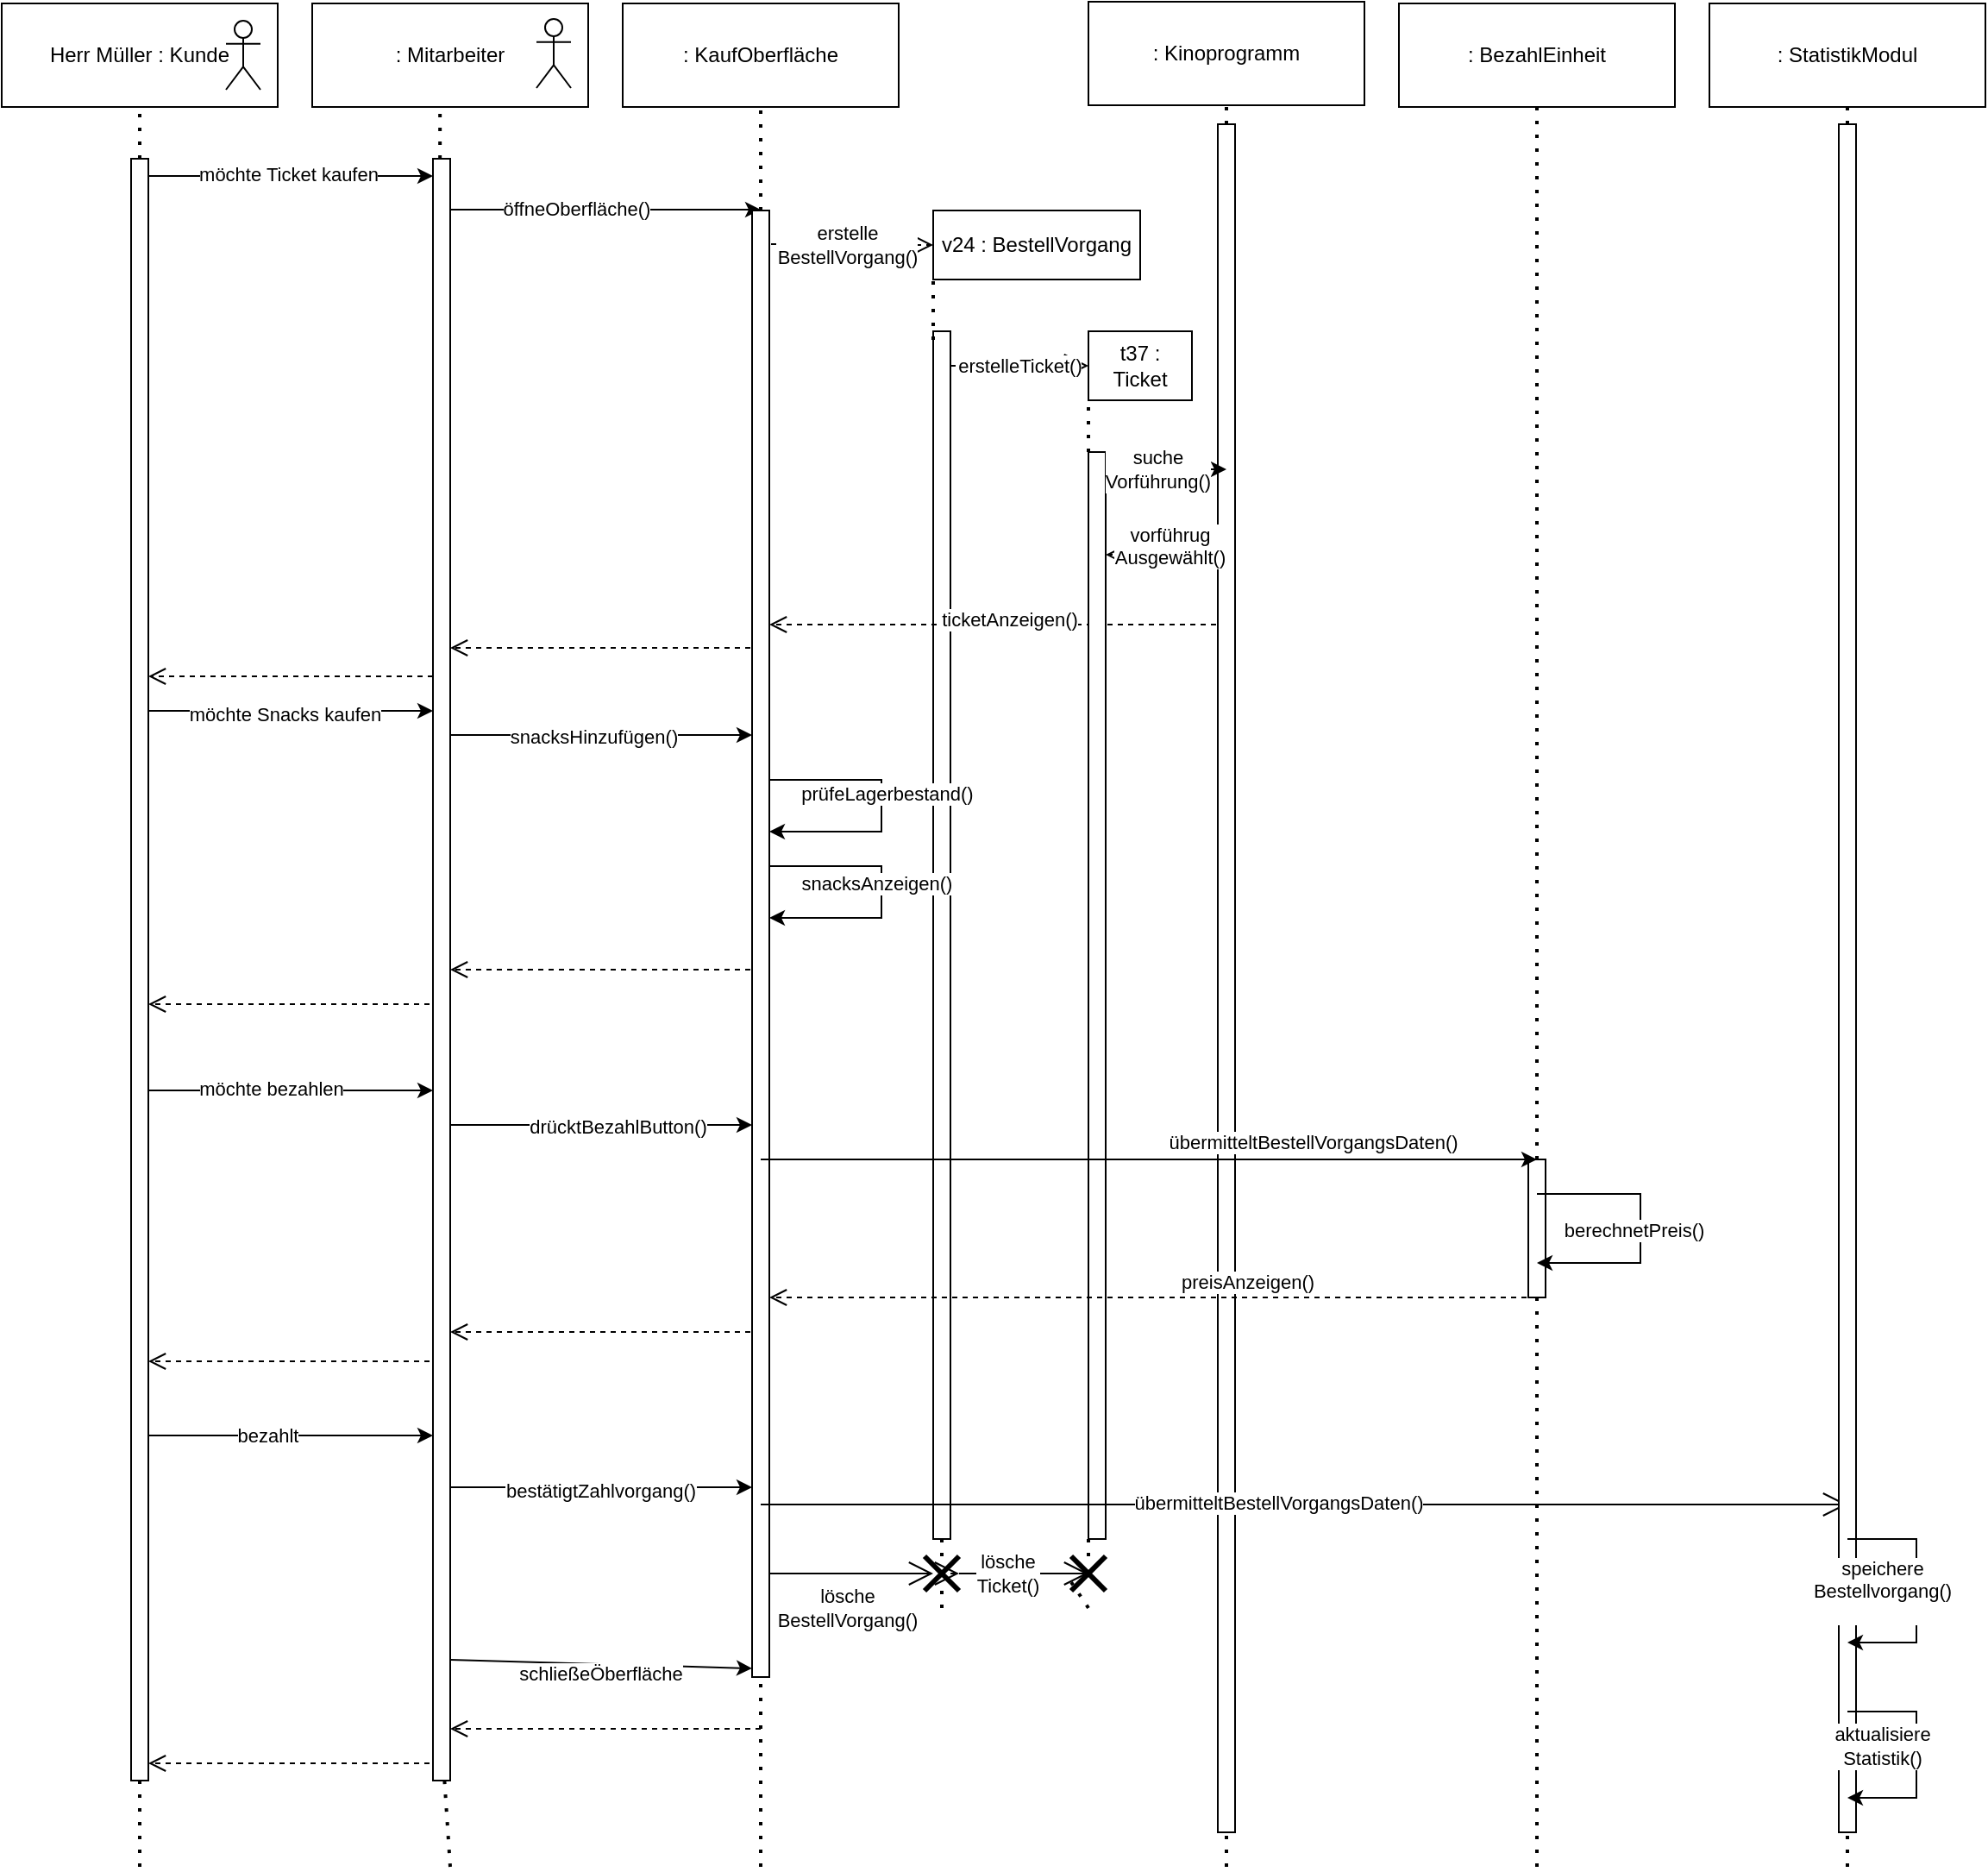 <mxfile version="24.1.0" type="device">
  <diagram name="Seite-1" id="PAceDOMzr4RV0H8RqxF8">
    <mxGraphModel dx="1434" dy="964" grid="1" gridSize="10" guides="1" tooltips="1" connect="1" arrows="1" fold="1" page="1" pageScale="1" pageWidth="1169" pageHeight="827" math="0" shadow="0">
      <root>
        <mxCell id="0" />
        <mxCell id="1" parent="0" />
        <mxCell id="lLSh_5JbdZohcwKLrEKR-1" value="Herr Müller : Kunde" style="rounded=0;whiteSpace=wrap;html=1;" vertex="1" parent="1">
          <mxGeometry x="10" y="40" width="160" height="60" as="geometry" />
        </mxCell>
        <mxCell id="lLSh_5JbdZohcwKLrEKR-2" value=": Mitarbeiter" style="rounded=0;whiteSpace=wrap;html=1;" vertex="1" parent="1">
          <mxGeometry x="190" y="40" width="160" height="60" as="geometry" />
        </mxCell>
        <mxCell id="lLSh_5JbdZohcwKLrEKR-3" value="" style="shape=umlActor;verticalLabelPosition=bottom;verticalAlign=top;html=1;outlineConnect=0;" vertex="1" parent="1">
          <mxGeometry x="140" y="50" width="20" height="40" as="geometry" />
        </mxCell>
        <mxCell id="lLSh_5JbdZohcwKLrEKR-6" value="" style="shape=umlActor;verticalLabelPosition=bottom;verticalAlign=top;html=1;outlineConnect=0;" vertex="1" parent="1">
          <mxGeometry x="320" y="49" width="20" height="40" as="geometry" />
        </mxCell>
        <mxCell id="lLSh_5JbdZohcwKLrEKR-7" value=": KaufOberfläche" style="rounded=0;whiteSpace=wrap;html=1;" vertex="1" parent="1">
          <mxGeometry x="370" y="40" width="160" height="60" as="geometry" />
        </mxCell>
        <mxCell id="lLSh_5JbdZohcwKLrEKR-8" value=": BezahlEinheit" style="rounded=0;whiteSpace=wrap;html=1;" vertex="1" parent="1">
          <mxGeometry x="820" y="40" width="160" height="60" as="geometry" />
        </mxCell>
        <mxCell id="lLSh_5JbdZohcwKLrEKR-9" value=": StatistikModul" style="rounded=0;whiteSpace=wrap;html=1;" vertex="1" parent="1">
          <mxGeometry x="1000" y="40" width="160" height="60" as="geometry" />
        </mxCell>
        <mxCell id="lLSh_5JbdZohcwKLrEKR-11" value="" style="endArrow=none;dashed=1;html=1;dashPattern=1 3;strokeWidth=2;rounded=0;entryX=0.5;entryY=1;entryDx=0;entryDy=0;" edge="1" parent="1" source="lLSh_5JbdZohcwKLrEKR-138" target="lLSh_5JbdZohcwKLrEKR-1">
          <mxGeometry width="50" height="50" relative="1" as="geometry">
            <mxPoint x="90" y="1120" as="sourcePoint" />
            <mxPoint x="90" y="100" as="targetPoint" />
          </mxGeometry>
        </mxCell>
        <mxCell id="lLSh_5JbdZohcwKLrEKR-13" value="" style="endArrow=none;dashed=1;html=1;dashPattern=1 3;strokeWidth=2;rounded=0;entryX=0.463;entryY=0.967;entryDx=0;entryDy=0;entryPerimeter=0;" edge="1" parent="1" source="lLSh_5JbdZohcwKLrEKR-140" target="lLSh_5JbdZohcwKLrEKR-2">
          <mxGeometry width="50" height="50" relative="1" as="geometry">
            <mxPoint x="270" y="1120" as="sourcePoint" />
            <mxPoint x="269.5" y="99" as="targetPoint" />
          </mxGeometry>
        </mxCell>
        <mxCell id="lLSh_5JbdZohcwKLrEKR-14" value="" style="endArrow=none;dashed=1;html=1;dashPattern=1 3;strokeWidth=2;rounded=0;entryX=0.5;entryY=1;entryDx=0;entryDy=0;" edge="1" parent="1" source="lLSh_5JbdZohcwKLrEKR-128" target="lLSh_5JbdZohcwKLrEKR-7">
          <mxGeometry width="50" height="50" relative="1" as="geometry">
            <mxPoint x="450" y="1120" as="sourcePoint" />
            <mxPoint x="449.5" y="99" as="targetPoint" />
          </mxGeometry>
        </mxCell>
        <mxCell id="lLSh_5JbdZohcwKLrEKR-15" value="" style="endArrow=none;dashed=1;html=1;dashPattern=1 3;strokeWidth=2;rounded=0;entryX=0.5;entryY=1;entryDx=0;entryDy=0;" edge="1" parent="1" source="lLSh_5JbdZohcwKLrEKR-134" target="lLSh_5JbdZohcwKLrEKR-8">
          <mxGeometry width="50" height="50" relative="1" as="geometry">
            <mxPoint x="900" y="1120" as="sourcePoint" />
            <mxPoint x="910" y="100" as="targetPoint" />
          </mxGeometry>
        </mxCell>
        <mxCell id="lLSh_5JbdZohcwKLrEKR-16" value="" style="endArrow=none;dashed=1;html=1;dashPattern=1 3;strokeWidth=2;rounded=0;" edge="1" parent="1" source="lLSh_5JbdZohcwKLrEKR-136">
          <mxGeometry width="50" height="50" relative="1" as="geometry">
            <mxPoint x="1080" y="1120" as="sourcePoint" />
            <mxPoint x="1080" y="100" as="targetPoint" />
          </mxGeometry>
        </mxCell>
        <mxCell id="lLSh_5JbdZohcwKLrEKR-17" value="" style="endArrow=classic;html=1;rounded=0;" edge="1" parent="1" target="lLSh_5JbdZohcwKLrEKR-140">
          <mxGeometry width="50" height="50" relative="1" as="geometry">
            <mxPoint x="90" y="140" as="sourcePoint" />
            <mxPoint x="270" y="140" as="targetPoint" />
          </mxGeometry>
        </mxCell>
        <mxCell id="lLSh_5JbdZohcwKLrEKR-18" value="möchte Ticket kaufen" style="edgeLabel;html=1;align=center;verticalAlign=middle;resizable=0;points=[];" vertex="1" connectable="0" parent="lLSh_5JbdZohcwKLrEKR-17">
          <mxGeometry x="0.01" y="1" relative="1" as="geometry">
            <mxPoint as="offset" />
          </mxGeometry>
        </mxCell>
        <mxCell id="lLSh_5JbdZohcwKLrEKR-19" value="" style="endArrow=classic;html=1;rounded=0;" edge="1" parent="1">
          <mxGeometry width="50" height="50" relative="1" as="geometry">
            <mxPoint x="270" y="159.5" as="sourcePoint" />
            <mxPoint x="450" y="159.5" as="targetPoint" />
          </mxGeometry>
        </mxCell>
        <mxCell id="lLSh_5JbdZohcwKLrEKR-20" value="öffneOberfläche()" style="edgeLabel;html=1;align=center;verticalAlign=middle;resizable=0;points=[];" vertex="1" connectable="0" parent="lLSh_5JbdZohcwKLrEKR-19">
          <mxGeometry x="0.033" y="1" relative="1" as="geometry">
            <mxPoint x="-20" as="offset" />
          </mxGeometry>
        </mxCell>
        <mxCell id="lLSh_5JbdZohcwKLrEKR-23" value=": Kinoprogramm" style="rounded=0;whiteSpace=wrap;html=1;" vertex="1" parent="1">
          <mxGeometry x="640" y="39" width="160" height="60" as="geometry" />
        </mxCell>
        <mxCell id="lLSh_5JbdZohcwKLrEKR-27" value="" style="endArrow=none;dashed=1;html=1;dashPattern=1 3;strokeWidth=2;rounded=0;entryX=0.5;entryY=1;entryDx=0;entryDy=0;" edge="1" parent="1" source="lLSh_5JbdZohcwKLrEKR-130" target="lLSh_5JbdZohcwKLrEKR-23">
          <mxGeometry width="50" height="50" relative="1" as="geometry">
            <mxPoint x="720" y="1120" as="sourcePoint" />
            <mxPoint x="715" y="99" as="targetPoint" />
          </mxGeometry>
        </mxCell>
        <mxCell id="lLSh_5JbdZohcwKLrEKR-33" value="v24 : BestellVorgang" style="rounded=0;whiteSpace=wrap;html=1;" vertex="1" parent="1">
          <mxGeometry x="550" y="160" width="120" height="40" as="geometry" />
        </mxCell>
        <mxCell id="lLSh_5JbdZohcwKLrEKR-37" value="erstelle&lt;div&gt;BestellVorgang()&lt;/div&gt;" style="endArrow=open;endSize=12;dashed=1;html=1;rounded=0;entryX=0;entryY=0.5;entryDx=0;entryDy=0;" edge="1" parent="1" target="lLSh_5JbdZohcwKLrEKR-33">
          <mxGeometry width="160" relative="1" as="geometry">
            <mxPoint x="450" y="179.5" as="sourcePoint" />
            <mxPoint x="540" y="180" as="targetPoint" />
            <mxPoint as="offset" />
          </mxGeometry>
        </mxCell>
        <mxCell id="lLSh_5JbdZohcwKLrEKR-40" value="" style="html=1;points=[[0,0,0,0,5],[0,1,0,0,-5],[1,0,0,0,5],[1,1,0,0,-5]];perimeter=orthogonalPerimeter;outlineConnect=0;targetShapes=umlLifeline;portConstraint=eastwest;newEdgeStyle={&quot;curved&quot;:0,&quot;rounded&quot;:0};" vertex="1" parent="1">
          <mxGeometry x="550" y="230" width="10" height="700" as="geometry" />
        </mxCell>
        <mxCell id="lLSh_5JbdZohcwKLrEKR-42" value="" style="endArrow=none;dashed=1;html=1;dashPattern=1 3;strokeWidth=2;rounded=0;exitX=0;exitY=0;exitDx=0;exitDy=5;exitPerimeter=0;entryX=0;entryY=1;entryDx=0;entryDy=0;" edge="1" parent="1" source="lLSh_5JbdZohcwKLrEKR-40" target="lLSh_5JbdZohcwKLrEKR-33">
          <mxGeometry width="50" height="50" relative="1" as="geometry">
            <mxPoint x="560" y="420" as="sourcePoint" />
            <mxPoint x="610" y="210" as="targetPoint" />
          </mxGeometry>
        </mxCell>
        <mxCell id="lLSh_5JbdZohcwKLrEKR-48" value="" style="html=1;verticalAlign=bottom;endArrow=open;dashed=1;endSize=8;curved=0;rounded=0;" edge="1" parent="1" target="lLSh_5JbdZohcwKLrEKR-128">
          <mxGeometry relative="1" as="geometry">
            <mxPoint x="720" y="400" as="sourcePoint" />
            <mxPoint x="450" y="400" as="targetPoint" />
          </mxGeometry>
        </mxCell>
        <mxCell id="lLSh_5JbdZohcwKLrEKR-49" value="ticketAnzeigen()" style="edgeLabel;html=1;align=center;verticalAlign=middle;resizable=0;points=[];" vertex="1" connectable="0" parent="lLSh_5JbdZohcwKLrEKR-48">
          <mxGeometry x="-0.044" y="-3" relative="1" as="geometry">
            <mxPoint as="offset" />
          </mxGeometry>
        </mxCell>
        <mxCell id="lLSh_5JbdZohcwKLrEKR-50" value="" style="html=1;verticalAlign=bottom;endArrow=open;dashed=1;endSize=8;curved=0;rounded=0;" edge="1" parent="1" target="lLSh_5JbdZohcwKLrEKR-140">
          <mxGeometry relative="1" as="geometry">
            <mxPoint x="450" y="413.5" as="sourcePoint" />
            <mxPoint x="260" y="413" as="targetPoint" />
          </mxGeometry>
        </mxCell>
        <mxCell id="lLSh_5JbdZohcwKLrEKR-52" value="" style="html=1;verticalAlign=bottom;endArrow=open;dashed=1;endSize=8;curved=0;rounded=0;" edge="1" parent="1" target="lLSh_5JbdZohcwKLrEKR-138">
          <mxGeometry relative="1" as="geometry">
            <mxPoint x="260" y="430" as="sourcePoint" />
            <mxPoint x="90" y="430" as="targetPoint" />
          </mxGeometry>
        </mxCell>
        <mxCell id="lLSh_5JbdZohcwKLrEKR-54" value="" style="endArrow=classic;html=1;rounded=0;" edge="1" parent="1" target="lLSh_5JbdZohcwKLrEKR-140">
          <mxGeometry width="50" height="50" relative="1" as="geometry">
            <mxPoint x="90" y="450" as="sourcePoint" />
            <mxPoint x="270" y="450" as="targetPoint" />
          </mxGeometry>
        </mxCell>
        <mxCell id="lLSh_5JbdZohcwKLrEKR-55" value="möchte Snacks kaufen" style="edgeLabel;html=1;align=center;verticalAlign=middle;resizable=0;points=[];" vertex="1" connectable="0" parent="lLSh_5JbdZohcwKLrEKR-54">
          <mxGeometry x="0.211" y="-2" relative="1" as="geometry">
            <mxPoint x="-19" as="offset" />
          </mxGeometry>
        </mxCell>
        <mxCell id="lLSh_5JbdZohcwKLrEKR-56" value="" style="endArrow=classic;html=1;rounded=0;" edge="1" parent="1" target="lLSh_5JbdZohcwKLrEKR-128">
          <mxGeometry width="50" height="50" relative="1" as="geometry">
            <mxPoint x="270" y="464" as="sourcePoint" />
            <mxPoint x="450" y="464" as="targetPoint" />
          </mxGeometry>
        </mxCell>
        <mxCell id="lLSh_5JbdZohcwKLrEKR-58" value="snacksHinzufügen()" style="edgeLabel;html=1;align=center;verticalAlign=middle;resizable=0;points=[];" vertex="1" connectable="0" parent="lLSh_5JbdZohcwKLrEKR-56">
          <mxGeometry x="-0.056" y="-1" relative="1" as="geometry">
            <mxPoint as="offset" />
          </mxGeometry>
        </mxCell>
        <mxCell id="lLSh_5JbdZohcwKLrEKR-59" value="" style="endArrow=classic;html=1;rounded=0;" edge="1" parent="1" target="lLSh_5JbdZohcwKLrEKR-128">
          <mxGeometry width="50" height="50" relative="1" as="geometry">
            <mxPoint x="450" y="490" as="sourcePoint" />
            <mxPoint x="450" y="520" as="targetPoint" />
            <Array as="points">
              <mxPoint x="520" y="490" />
              <mxPoint x="520" y="520" />
            </Array>
          </mxGeometry>
        </mxCell>
        <mxCell id="lLSh_5JbdZohcwKLrEKR-60" value="prüfeLagerbestand()" style="edgeLabel;html=1;align=center;verticalAlign=middle;resizable=0;points=[];" vertex="1" connectable="0" parent="lLSh_5JbdZohcwKLrEKR-59">
          <mxGeometry x="0.082" y="3" relative="1" as="geometry">
            <mxPoint y="-12" as="offset" />
          </mxGeometry>
        </mxCell>
        <mxCell id="lLSh_5JbdZohcwKLrEKR-61" value="" style="endArrow=classic;html=1;rounded=0;" edge="1" parent="1" target="lLSh_5JbdZohcwKLrEKR-128">
          <mxGeometry width="50" height="50" relative="1" as="geometry">
            <mxPoint x="450" y="540" as="sourcePoint" />
            <mxPoint x="450" y="570" as="targetPoint" />
            <Array as="points">
              <mxPoint x="520" y="540" />
              <mxPoint x="520" y="570" />
            </Array>
          </mxGeometry>
        </mxCell>
        <mxCell id="lLSh_5JbdZohcwKLrEKR-62" value="snacksAnzeigen()" style="edgeLabel;html=1;align=center;verticalAlign=middle;resizable=0;points=[];" vertex="1" connectable="0" parent="lLSh_5JbdZohcwKLrEKR-61">
          <mxGeometry x="-0.035" y="-3" relative="1" as="geometry">
            <mxPoint as="offset" />
          </mxGeometry>
        </mxCell>
        <mxCell id="lLSh_5JbdZohcwKLrEKR-65" value="" style="html=1;verticalAlign=bottom;endArrow=open;dashed=1;endSize=8;curved=0;rounded=0;" edge="1" parent="1">
          <mxGeometry relative="1" as="geometry">
            <mxPoint x="450" y="600" as="sourcePoint" />
            <mxPoint x="270" y="600" as="targetPoint" />
          </mxGeometry>
        </mxCell>
        <mxCell id="lLSh_5JbdZohcwKLrEKR-66" value="" style="html=1;verticalAlign=bottom;endArrow=open;dashed=1;endSize=8;curved=0;rounded=0;" edge="1" parent="1" target="lLSh_5JbdZohcwKLrEKR-138">
          <mxGeometry relative="1" as="geometry">
            <mxPoint x="270" y="620" as="sourcePoint" />
            <mxPoint x="90" y="620" as="targetPoint" />
          </mxGeometry>
        </mxCell>
        <mxCell id="lLSh_5JbdZohcwKLrEKR-67" value="" style="endArrow=classic;html=1;rounded=0;" edge="1" parent="1" target="lLSh_5JbdZohcwKLrEKR-140">
          <mxGeometry width="50" height="50" relative="1" as="geometry">
            <mxPoint x="90" y="670" as="sourcePoint" />
            <mxPoint x="270" y="670" as="targetPoint" />
          </mxGeometry>
        </mxCell>
        <mxCell id="lLSh_5JbdZohcwKLrEKR-69" value="möchte bezahlen" style="edgeLabel;html=1;align=center;verticalAlign=middle;resizable=0;points=[];" vertex="1" connectable="0" parent="lLSh_5JbdZohcwKLrEKR-67">
          <mxGeometry x="-0.144" y="1" relative="1" as="geometry">
            <mxPoint x="3" as="offset" />
          </mxGeometry>
        </mxCell>
        <mxCell id="lLSh_5JbdZohcwKLrEKR-73" value="" style="endArrow=classic;html=1;rounded=0;" edge="1" parent="1" target="lLSh_5JbdZohcwKLrEKR-128">
          <mxGeometry width="50" height="50" relative="1" as="geometry">
            <mxPoint x="270" y="690" as="sourcePoint" />
            <mxPoint x="440" y="690" as="targetPoint" />
          </mxGeometry>
        </mxCell>
        <mxCell id="lLSh_5JbdZohcwKLrEKR-75" value="drücktBezahlButton()" style="edgeLabel;html=1;align=center;verticalAlign=middle;resizable=0;points=[];" vertex="1" connectable="0" parent="lLSh_5JbdZohcwKLrEKR-73">
          <mxGeometry x="0.111" y="-1" relative="1" as="geometry">
            <mxPoint as="offset" />
          </mxGeometry>
        </mxCell>
        <mxCell id="lLSh_5JbdZohcwKLrEKR-82" value="" style="html=1;verticalAlign=bottom;endArrow=open;dashed=1;endSize=8;curved=0;rounded=0;" edge="1" parent="1">
          <mxGeometry relative="1" as="geometry">
            <mxPoint x="450" y="810" as="sourcePoint" />
            <mxPoint x="270" y="810" as="targetPoint" />
          </mxGeometry>
        </mxCell>
        <mxCell id="lLSh_5JbdZohcwKLrEKR-83" value="" style="html=1;verticalAlign=bottom;endArrow=open;dashed=1;endSize=8;curved=0;rounded=0;" edge="1" parent="1" target="lLSh_5JbdZohcwKLrEKR-138">
          <mxGeometry relative="1" as="geometry">
            <mxPoint x="270" y="827" as="sourcePoint" />
            <mxPoint x="90" y="827" as="targetPoint" />
          </mxGeometry>
        </mxCell>
        <mxCell id="lLSh_5JbdZohcwKLrEKR-86" value="" style="endArrow=classic;html=1;rounded=0;" edge="1" parent="1" target="lLSh_5JbdZohcwKLrEKR-140">
          <mxGeometry width="50" height="50" relative="1" as="geometry">
            <mxPoint x="90" y="870" as="sourcePoint" />
            <mxPoint x="270" y="870" as="targetPoint" />
          </mxGeometry>
        </mxCell>
        <mxCell id="lLSh_5JbdZohcwKLrEKR-87" value="bezahlt" style="edgeLabel;html=1;align=center;verticalAlign=middle;resizable=0;points=[];" vertex="1" connectable="0" parent="lLSh_5JbdZohcwKLrEKR-86">
          <mxGeometry x="0.189" y="3" relative="1" as="geometry">
            <mxPoint x="-27" y="3" as="offset" />
          </mxGeometry>
        </mxCell>
        <mxCell id="lLSh_5JbdZohcwKLrEKR-88" value="" style="endArrow=classic;html=1;rounded=0;" edge="1" parent="1" target="lLSh_5JbdZohcwKLrEKR-128">
          <mxGeometry width="50" height="50" relative="1" as="geometry">
            <mxPoint x="270" y="900" as="sourcePoint" />
            <mxPoint x="440" y="900" as="targetPoint" />
          </mxGeometry>
        </mxCell>
        <mxCell id="lLSh_5JbdZohcwKLrEKR-89" value="bestätigtZahlvorgang()" style="edgeLabel;html=1;align=center;verticalAlign=middle;resizable=0;points=[];" vertex="1" connectable="0" parent="lLSh_5JbdZohcwKLrEKR-88">
          <mxGeometry x="0.256" y="-2" relative="1" as="geometry">
            <mxPoint x="-23" as="offset" />
          </mxGeometry>
        </mxCell>
        <mxCell id="lLSh_5JbdZohcwKLrEKR-91" value="t37 : Ticket" style="rounded=0;whiteSpace=wrap;html=1;" vertex="1" parent="1">
          <mxGeometry x="640" y="230" width="60" height="40" as="geometry" />
        </mxCell>
        <mxCell id="lLSh_5JbdZohcwKLrEKR-92" value="erstelleTicket()" style="endArrow=open;endSize=12;dashed=1;html=1;rounded=0;" edge="1" parent="1" source="lLSh_5JbdZohcwKLrEKR-40">
          <mxGeometry width="160" relative="1" as="geometry">
            <mxPoint x="560" y="249.5" as="sourcePoint" />
            <mxPoint x="640" y="250" as="targetPoint" />
          </mxGeometry>
        </mxCell>
        <mxCell id="lLSh_5JbdZohcwKLrEKR-93" value="" style="html=1;points=[[0,0,0,0,5],[0,1,0,0,-5],[1,0,0,0,5],[1,1,0,0,-5]];perimeter=orthogonalPerimeter;outlineConnect=0;targetShapes=umlLifeline;portConstraint=eastwest;newEdgeStyle={&quot;curved&quot;:0,&quot;rounded&quot;:0};" vertex="1" parent="1">
          <mxGeometry x="640" y="300" width="10" height="630" as="geometry" />
        </mxCell>
        <mxCell id="lLSh_5JbdZohcwKLrEKR-94" value="" style="endArrow=none;dashed=1;html=1;dashPattern=1 3;strokeWidth=2;rounded=0;entryX=0;entryY=1;entryDx=0;entryDy=0;" edge="1" parent="1" source="lLSh_5JbdZohcwKLrEKR-93" target="lLSh_5JbdZohcwKLrEKR-91">
          <mxGeometry width="50" height="50" relative="1" as="geometry">
            <mxPoint x="560" y="245" as="sourcePoint" />
            <mxPoint x="560" y="210" as="targetPoint" />
          </mxGeometry>
        </mxCell>
        <mxCell id="lLSh_5JbdZohcwKLrEKR-105" value="" style="endArrow=open;endFill=1;endSize=12;html=1;rounded=0;" edge="1" parent="1">
          <mxGeometry width="160" relative="1" as="geometry">
            <mxPoint x="450" y="950" as="sourcePoint" />
            <mxPoint x="550" y="950" as="targetPoint" />
          </mxGeometry>
        </mxCell>
        <mxCell id="lLSh_5JbdZohcwKLrEKR-106" value="lösche&lt;div&gt;BestellVorgang()&lt;/div&gt;" style="edgeLabel;html=1;align=center;verticalAlign=middle;resizable=0;points=[];" vertex="1" connectable="0" parent="lLSh_5JbdZohcwKLrEKR-105">
          <mxGeometry x="0.06" y="3" relative="1" as="geometry">
            <mxPoint x="-3" y="23" as="offset" />
          </mxGeometry>
        </mxCell>
        <mxCell id="lLSh_5JbdZohcwKLrEKR-108" value="" style="endArrow=none;dashed=1;html=1;dashPattern=1 3;strokeWidth=2;rounded=0;" edge="1" parent="1" source="lLSh_5JbdZohcwKLrEKR-115">
          <mxGeometry width="50" height="50" relative="1" as="geometry">
            <mxPoint x="560" y="820" as="sourcePoint" />
            <mxPoint x="555" y="970" as="targetPoint" />
          </mxGeometry>
        </mxCell>
        <mxCell id="lLSh_5JbdZohcwKLrEKR-109" value="" style="endArrow=none;dashed=1;html=1;dashPattern=1 3;strokeWidth=2;rounded=0;entryX=0;entryY=1;entryDx=0;entryDy=-5;entryPerimeter=0;" edge="1" parent="1" source="lLSh_5JbdZohcwKLrEKR-119" target="lLSh_5JbdZohcwKLrEKR-93">
          <mxGeometry width="50" height="50" relative="1" as="geometry">
            <mxPoint x="640" y="970" as="sourcePoint" />
            <mxPoint x="650" y="930" as="targetPoint" />
          </mxGeometry>
        </mxCell>
        <mxCell id="lLSh_5JbdZohcwKLrEKR-110" value="" style="endArrow=open;endFill=1;endSize=12;html=1;rounded=0;" edge="1" parent="1" source="lLSh_5JbdZohcwKLrEKR-115">
          <mxGeometry width="160" relative="1" as="geometry">
            <mxPoint x="560" y="950" as="sourcePoint" />
            <mxPoint x="640" y="950" as="targetPoint" />
          </mxGeometry>
        </mxCell>
        <mxCell id="lLSh_5JbdZohcwKLrEKR-111" value="lösche&lt;div&gt;Ticket()&lt;/div&gt;" style="edgeLabel;html=1;align=center;verticalAlign=middle;resizable=0;points=[];" vertex="1" connectable="0" parent="lLSh_5JbdZohcwKLrEKR-110">
          <mxGeometry x="0.06" y="3" relative="1" as="geometry">
            <mxPoint x="-12" y="3" as="offset" />
          </mxGeometry>
        </mxCell>
        <mxCell id="lLSh_5JbdZohcwKLrEKR-116" value="" style="endArrow=open;endFill=1;endSize=12;html=1;rounded=0;" edge="1" parent="1" target="lLSh_5JbdZohcwKLrEKR-115">
          <mxGeometry width="160" relative="1" as="geometry">
            <mxPoint x="560" y="950" as="sourcePoint" />
            <mxPoint x="640" y="950" as="targetPoint" />
          </mxGeometry>
        </mxCell>
        <mxCell id="lLSh_5JbdZohcwKLrEKR-118" value="" style="endArrow=none;dashed=1;html=1;dashPattern=1 3;strokeWidth=2;rounded=0;" edge="1" parent="1" source="lLSh_5JbdZohcwKLrEKR-40" target="lLSh_5JbdZohcwKLrEKR-115">
          <mxGeometry width="50" height="50" relative="1" as="geometry">
            <mxPoint x="555" y="930" as="sourcePoint" />
            <mxPoint x="555" y="970" as="targetPoint" />
          </mxGeometry>
        </mxCell>
        <mxCell id="lLSh_5JbdZohcwKLrEKR-115" value="" style="shape=umlDestroy;whiteSpace=wrap;html=1;strokeWidth=3;targetShapes=umlLifeline;" vertex="1" parent="1">
          <mxGeometry x="545" y="940" width="20" height="20" as="geometry" />
        </mxCell>
        <mxCell id="lLSh_5JbdZohcwKLrEKR-120" value="" style="endArrow=none;dashed=1;html=1;dashPattern=1 3;strokeWidth=2;rounded=0;entryX=0;entryY=1;entryDx=0;entryDy=-5;entryPerimeter=0;" edge="1" parent="1" target="lLSh_5JbdZohcwKLrEKR-119">
          <mxGeometry width="50" height="50" relative="1" as="geometry">
            <mxPoint x="640" y="970" as="sourcePoint" />
            <mxPoint x="640" y="925" as="targetPoint" />
          </mxGeometry>
        </mxCell>
        <mxCell id="lLSh_5JbdZohcwKLrEKR-119" value="" style="shape=umlDestroy;whiteSpace=wrap;html=1;strokeWidth=3;targetShapes=umlLifeline;" vertex="1" parent="1">
          <mxGeometry x="630" y="940" width="20" height="20" as="geometry" />
        </mxCell>
        <mxCell id="lLSh_5JbdZohcwKLrEKR-123" value="" style="endArrow=classic;html=1;rounded=0;entryX=0;entryY=1;entryDx=0;entryDy=-5;entryPerimeter=0;" edge="1" parent="1" target="lLSh_5JbdZohcwKLrEKR-128">
          <mxGeometry width="50" height="50" relative="1" as="geometry">
            <mxPoint x="270" y="1000" as="sourcePoint" />
            <mxPoint x="440" y="1000" as="targetPoint" />
          </mxGeometry>
        </mxCell>
        <mxCell id="lLSh_5JbdZohcwKLrEKR-124" value="schließeÖberfläche" style="edgeLabel;html=1;align=center;verticalAlign=middle;resizable=0;points=[];" vertex="1" connectable="0" parent="lLSh_5JbdZohcwKLrEKR-123">
          <mxGeometry x="0.367" y="-4" relative="1" as="geometry">
            <mxPoint x="-33" as="offset" />
          </mxGeometry>
        </mxCell>
        <mxCell id="lLSh_5JbdZohcwKLrEKR-126" value="" style="html=1;verticalAlign=bottom;endArrow=open;dashed=1;endSize=8;curved=0;rounded=0;" edge="1" parent="1">
          <mxGeometry relative="1" as="geometry">
            <mxPoint x="450" y="1040" as="sourcePoint" />
            <mxPoint x="270" y="1040" as="targetPoint" />
          </mxGeometry>
        </mxCell>
        <mxCell id="lLSh_5JbdZohcwKLrEKR-127" value="" style="html=1;verticalAlign=bottom;endArrow=open;dashed=1;endSize=8;curved=0;rounded=0;" edge="1" parent="1" target="lLSh_5JbdZohcwKLrEKR-138">
          <mxGeometry relative="1" as="geometry">
            <mxPoint x="270" y="1060" as="sourcePoint" />
            <mxPoint x="100" y="1060" as="targetPoint" />
          </mxGeometry>
        </mxCell>
        <mxCell id="lLSh_5JbdZohcwKLrEKR-129" value="" style="endArrow=none;dashed=1;html=1;dashPattern=1 3;strokeWidth=2;rounded=0;entryX=0.5;entryY=1;entryDx=0;entryDy=0;" edge="1" parent="1" target="lLSh_5JbdZohcwKLrEKR-128">
          <mxGeometry width="50" height="50" relative="1" as="geometry">
            <mxPoint x="450" y="1120" as="sourcePoint" />
            <mxPoint x="450" y="100" as="targetPoint" />
          </mxGeometry>
        </mxCell>
        <mxCell id="lLSh_5JbdZohcwKLrEKR-128" value="" style="html=1;points=[[0,0,0,0,5],[0,1,0,0,-5],[1,0,0,0,5],[1,1,0,0,-5]];perimeter=orthogonalPerimeter;outlineConnect=0;targetShapes=umlLifeline;portConstraint=eastwest;newEdgeStyle={&quot;curved&quot;:0,&quot;rounded&quot;:0};" vertex="1" parent="1">
          <mxGeometry x="445" y="160" width="10" height="850" as="geometry" />
        </mxCell>
        <mxCell id="lLSh_5JbdZohcwKLrEKR-131" value="" style="endArrow=none;dashed=1;html=1;dashPattern=1 3;strokeWidth=2;rounded=0;entryX=0.5;entryY=1;entryDx=0;entryDy=0;" edge="1" parent="1" target="lLSh_5JbdZohcwKLrEKR-130">
          <mxGeometry width="50" height="50" relative="1" as="geometry">
            <mxPoint x="720" y="1120" as="sourcePoint" />
            <mxPoint x="720" y="99" as="targetPoint" />
          </mxGeometry>
        </mxCell>
        <mxCell id="lLSh_5JbdZohcwKLrEKR-130" value="" style="html=1;points=[[0,0,0,0,5],[0,1,0,0,-5],[1,0,0,0,5],[1,1,0,0,-5]];perimeter=orthogonalPerimeter;outlineConnect=0;targetShapes=umlLifeline;portConstraint=eastwest;newEdgeStyle={&quot;curved&quot;:0,&quot;rounded&quot;:0};" vertex="1" parent="1">
          <mxGeometry x="715" y="110" width="10" height="990" as="geometry" />
        </mxCell>
        <mxCell id="lLSh_5JbdZohcwKLrEKR-81" value="preisAnzeigen()" style="html=1;verticalAlign=bottom;endArrow=open;dashed=1;endSize=8;curved=0;rounded=0;" edge="1" parent="1" target="lLSh_5JbdZohcwKLrEKR-128">
          <mxGeometry x="-0.244" relative="1" as="geometry">
            <mxPoint x="900" y="790" as="sourcePoint" />
            <mxPoint x="460" y="790" as="targetPoint" />
            <mxPoint as="offset" />
          </mxGeometry>
        </mxCell>
        <mxCell id="lLSh_5JbdZohcwKLrEKR-90" value="" style="endArrow=open;endFill=1;endSize=12;html=1;rounded=0;" edge="1" parent="1">
          <mxGeometry width="160" relative="1" as="geometry">
            <mxPoint x="450" y="910" as="sourcePoint" />
            <mxPoint x="1080" y="910" as="targetPoint" />
          </mxGeometry>
        </mxCell>
        <mxCell id="lLSh_5JbdZohcwKLrEKR-96" value="übermitteltBestellVorgangsDaten()" style="edgeLabel;html=1;align=center;verticalAlign=middle;resizable=0;points=[];" vertex="1" connectable="0" parent="lLSh_5JbdZohcwKLrEKR-90">
          <mxGeometry x="-0.105" y="1" relative="1" as="geometry">
            <mxPoint x="18" as="offset" />
          </mxGeometry>
        </mxCell>
        <mxCell id="lLSh_5JbdZohcwKLrEKR-43" value="" style="endArrow=classic;html=1;rounded=0;" edge="1" parent="1">
          <mxGeometry width="50" height="50" relative="1" as="geometry">
            <mxPoint x="650" y="310" as="sourcePoint" />
            <mxPoint x="720" y="310" as="targetPoint" />
          </mxGeometry>
        </mxCell>
        <mxCell id="lLSh_5JbdZohcwKLrEKR-44" value="suche&lt;div&gt;Vorführung()&lt;/div&gt;" style="edgeLabel;html=1;align=center;verticalAlign=middle;resizable=0;points=[];" vertex="1" connectable="0" parent="lLSh_5JbdZohcwKLrEKR-43">
          <mxGeometry x="-0.23" y="-3" relative="1" as="geometry">
            <mxPoint x="3" y="-3" as="offset" />
          </mxGeometry>
        </mxCell>
        <mxCell id="lLSh_5JbdZohcwKLrEKR-47" value="vorführug&lt;div&gt;Ausgewählt()&lt;/div&gt;" style="html=1;verticalAlign=bottom;endArrow=open;dashed=1;endSize=8;curved=0;rounded=0;" edge="1" parent="1">
          <mxGeometry x="-0.077" y="10" relative="1" as="geometry">
            <mxPoint x="720" y="360" as="sourcePoint" />
            <mxPoint x="650" y="359.5" as="targetPoint" />
            <mxPoint as="offset" />
          </mxGeometry>
        </mxCell>
        <mxCell id="lLSh_5JbdZohcwKLrEKR-135" value="" style="endArrow=none;dashed=1;html=1;dashPattern=1 3;strokeWidth=2;rounded=0;entryX=0.5;entryY=1;entryDx=0;entryDy=0;" edge="1" parent="1" target="lLSh_5JbdZohcwKLrEKR-134">
          <mxGeometry width="50" height="50" relative="1" as="geometry">
            <mxPoint x="900" y="1120" as="sourcePoint" />
            <mxPoint x="900" y="100" as="targetPoint" />
          </mxGeometry>
        </mxCell>
        <mxCell id="lLSh_5JbdZohcwKLrEKR-134" value="" style="html=1;points=[[0,0,0,0,5],[0,1,0,0,-5],[1,0,0,0,5],[1,1,0,0,-5]];perimeter=orthogonalPerimeter;outlineConnect=0;targetShapes=umlLifeline;portConstraint=eastwest;newEdgeStyle={&quot;curved&quot;:0,&quot;rounded&quot;:0};" vertex="1" parent="1">
          <mxGeometry x="895" y="710" width="10" height="80" as="geometry" />
        </mxCell>
        <mxCell id="lLSh_5JbdZohcwKLrEKR-79" value="" style="endArrow=classic;html=1;rounded=0;" edge="1" parent="1">
          <mxGeometry width="50" height="50" relative="1" as="geometry">
            <mxPoint x="900" y="730" as="sourcePoint" />
            <mxPoint x="900" y="770" as="targetPoint" />
            <Array as="points">
              <mxPoint x="960" y="730" />
              <mxPoint x="960" y="770" />
            </Array>
          </mxGeometry>
        </mxCell>
        <mxCell id="lLSh_5JbdZohcwKLrEKR-80" value="berechnetPreis()" style="edgeLabel;html=1;align=center;verticalAlign=middle;resizable=0;points=[];" vertex="1" connectable="0" parent="lLSh_5JbdZohcwKLrEKR-79">
          <mxGeometry x="0.013" y="-4" relative="1" as="geometry">
            <mxPoint as="offset" />
          </mxGeometry>
        </mxCell>
        <mxCell id="lLSh_5JbdZohcwKLrEKR-76" value="" style="endArrow=classic;html=1;rounded=0;" edge="1" parent="1">
          <mxGeometry width="50" height="50" relative="1" as="geometry">
            <mxPoint x="450" y="710" as="sourcePoint" />
            <mxPoint x="900" y="710" as="targetPoint" />
          </mxGeometry>
        </mxCell>
        <mxCell id="lLSh_5JbdZohcwKLrEKR-100" value="übermitteltBestellVorgangsDaten()" style="edgeLabel;html=1;align=center;verticalAlign=middle;resizable=0;points=[];" vertex="1" connectable="0" parent="lLSh_5JbdZohcwKLrEKR-76">
          <mxGeometry x="0.378" y="4" relative="1" as="geometry">
            <mxPoint x="10" y="-6" as="offset" />
          </mxGeometry>
        </mxCell>
        <mxCell id="lLSh_5JbdZohcwKLrEKR-137" value="" style="endArrow=none;dashed=1;html=1;dashPattern=1 3;strokeWidth=2;rounded=0;" edge="1" parent="1" target="lLSh_5JbdZohcwKLrEKR-136">
          <mxGeometry width="50" height="50" relative="1" as="geometry">
            <mxPoint x="1080" y="1120" as="sourcePoint" />
            <mxPoint x="1080" y="100" as="targetPoint" />
          </mxGeometry>
        </mxCell>
        <mxCell id="lLSh_5JbdZohcwKLrEKR-136" value="" style="html=1;points=[[0,0,0,0,5],[0,1,0,0,-5],[1,0,0,0,5],[1,1,0,0,-5]];perimeter=orthogonalPerimeter;outlineConnect=0;targetShapes=umlLifeline;portConstraint=eastwest;newEdgeStyle={&quot;curved&quot;:0,&quot;rounded&quot;:0};" vertex="1" parent="1">
          <mxGeometry x="1075" y="110" width="10" height="990" as="geometry" />
        </mxCell>
        <mxCell id="lLSh_5JbdZohcwKLrEKR-103" value="" style="endArrow=classic;html=1;rounded=0;" edge="1" parent="1">
          <mxGeometry width="50" height="50" relative="1" as="geometry">
            <mxPoint x="1080" y="1030" as="sourcePoint" />
            <mxPoint x="1080" y="1080" as="targetPoint" />
            <Array as="points">
              <mxPoint x="1120" y="1030" />
              <mxPoint x="1120" y="1080" />
              <mxPoint x="1100" y="1080" />
            </Array>
          </mxGeometry>
        </mxCell>
        <mxCell id="lLSh_5JbdZohcwKLrEKR-104" value="aktualisiere&lt;div&gt;Statistik()&lt;/div&gt;" style="edgeLabel;html=1;align=center;verticalAlign=middle;resizable=0;points=[];" vertex="1" connectable="0" parent="lLSh_5JbdZohcwKLrEKR-103">
          <mxGeometry x="-0.2" relative="1" as="geometry">
            <mxPoint x="-20" y="8" as="offset" />
          </mxGeometry>
        </mxCell>
        <mxCell id="lLSh_5JbdZohcwKLrEKR-97" value="" style="endArrow=classic;html=1;rounded=0;" edge="1" parent="1">
          <mxGeometry width="50" height="50" relative="1" as="geometry">
            <mxPoint x="1080" y="930" as="sourcePoint" />
            <mxPoint x="1080" y="990" as="targetPoint" />
            <Array as="points">
              <mxPoint x="1100" y="930" />
              <mxPoint x="1120" y="930" />
              <mxPoint x="1120" y="990" />
            </Array>
          </mxGeometry>
        </mxCell>
        <mxCell id="lLSh_5JbdZohcwKLrEKR-98" value="speichere&lt;div&gt;Bestellvorgang()&lt;/div&gt;&lt;div&gt;&lt;br&gt;&lt;/div&gt;" style="edgeLabel;html=1;align=center;verticalAlign=middle;resizable=0;points=[];" vertex="1" connectable="0" parent="lLSh_5JbdZohcwKLrEKR-97">
          <mxGeometry y="-1" relative="1" as="geometry">
            <mxPoint x="-19" as="offset" />
          </mxGeometry>
        </mxCell>
        <mxCell id="lLSh_5JbdZohcwKLrEKR-139" value="" style="endArrow=none;dashed=1;html=1;dashPattern=1 3;strokeWidth=2;rounded=0;entryX=0.5;entryY=1;entryDx=0;entryDy=0;" edge="1" parent="1" target="lLSh_5JbdZohcwKLrEKR-138">
          <mxGeometry width="50" height="50" relative="1" as="geometry">
            <mxPoint x="90" y="1120" as="sourcePoint" />
            <mxPoint x="90" y="100" as="targetPoint" />
          </mxGeometry>
        </mxCell>
        <mxCell id="lLSh_5JbdZohcwKLrEKR-138" value="" style="html=1;points=[[0,0,0,0,5],[0,1,0,0,-5],[1,0,0,0,5],[1,1,0,0,-5]];perimeter=orthogonalPerimeter;outlineConnect=0;targetShapes=umlLifeline;portConstraint=eastwest;newEdgeStyle={&quot;curved&quot;:0,&quot;rounded&quot;:0};" vertex="1" parent="1">
          <mxGeometry x="85" y="130" width="10" height="940" as="geometry" />
        </mxCell>
        <mxCell id="lLSh_5JbdZohcwKLrEKR-141" value="" style="endArrow=none;dashed=1;html=1;dashPattern=1 3;strokeWidth=2;rounded=0;entryX=0.463;entryY=0.967;entryDx=0;entryDy=0;entryPerimeter=0;" edge="1" parent="1" target="lLSh_5JbdZohcwKLrEKR-140">
          <mxGeometry width="50" height="50" relative="1" as="geometry">
            <mxPoint x="270" y="1120" as="sourcePoint" />
            <mxPoint x="264" y="98" as="targetPoint" />
          </mxGeometry>
        </mxCell>
        <mxCell id="lLSh_5JbdZohcwKLrEKR-140" value="" style="html=1;points=[[0,0,0,0,5],[0,1,0,0,-5],[1,0,0,0,5],[1,1,0,0,-5]];perimeter=orthogonalPerimeter;outlineConnect=0;targetShapes=umlLifeline;portConstraint=eastwest;newEdgeStyle={&quot;curved&quot;:0,&quot;rounded&quot;:0};" vertex="1" parent="1">
          <mxGeometry x="260" y="130" width="10" height="940" as="geometry" />
        </mxCell>
      </root>
    </mxGraphModel>
  </diagram>
</mxfile>
